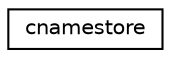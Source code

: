 digraph "Graphical Class Hierarchy"
{
  edge [fontname="Helvetica",fontsize="10",labelfontname="Helvetica",labelfontsize="10"];
  node [fontname="Helvetica",fontsize="10",shape=record];
  rankdir="LR";
  Node0 [label="cnamestore",height=0.2,width=0.4,color="black", fillcolor="white", style="filled",URL="$structcnamestore.html"];
}
